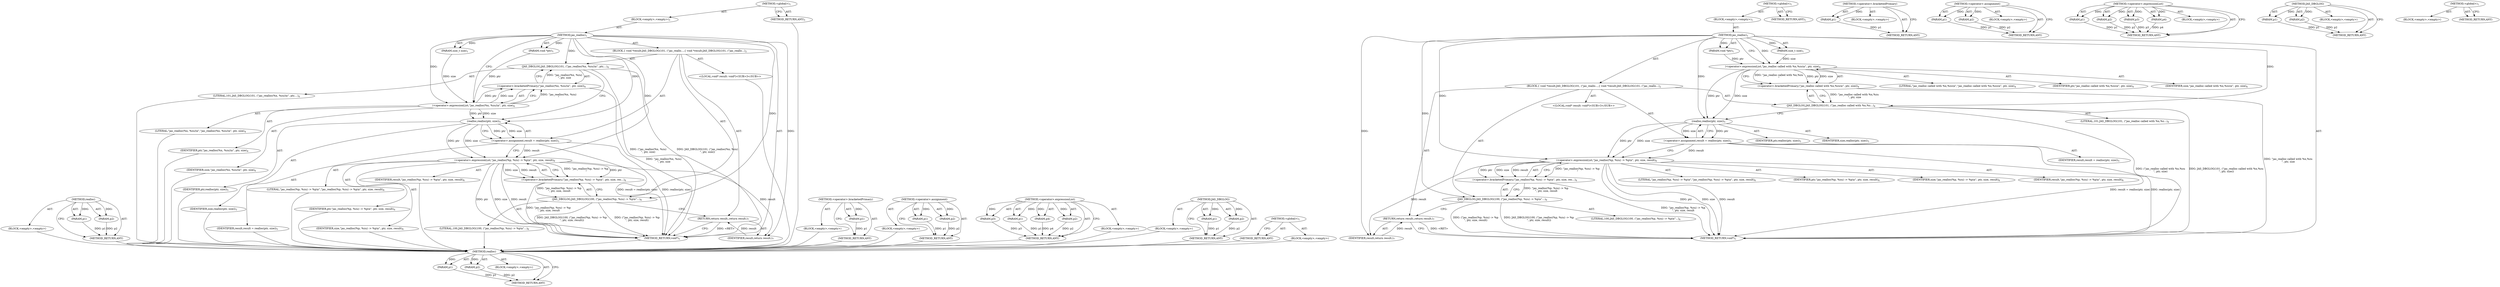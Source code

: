 digraph "&lt;global&gt;" {
vulnerable_81 [label=<(METHOD,realloc)>];
vulnerable_82 [label=<(PARAM,p1)>];
vulnerable_83 [label=<(PARAM,p2)>];
vulnerable_84 [label=<(BLOCK,&lt;empty&gt;,&lt;empty&gt;)>];
vulnerable_85 [label=<(METHOD_RETURN,ANY)>];
vulnerable_6 [label=<(METHOD,&lt;global&gt;)<SUB>1</SUB>>];
vulnerable_7 [label=<(BLOCK,&lt;empty&gt;,&lt;empty&gt;)<SUB>1</SUB>>];
vulnerable_8 [label=<(METHOD,jas_realloc)<SUB>1</SUB>>];
vulnerable_9 [label=<(PARAM,void *ptr)<SUB>1</SUB>>];
vulnerable_10 [label=<(PARAM,size_t size)<SUB>1</SUB>>];
vulnerable_11 [label=<(BLOCK,{
 	void *result;
	JAS_DBGLOG(101, (&quot;jas_reallo...,{
 	void *result;
	JAS_DBGLOG(101, (&quot;jas_reallo...)<SUB>2</SUB>>];
vulnerable_12 [label="<(LOCAL,void* result: void*)<SUB>3</SUB>>"];
vulnerable_13 [label=<(JAS_DBGLOG,JAS_DBGLOG(101, (&quot;jas_realloc called with %x,%z...)<SUB>4</SUB>>];
vulnerable_14 [label=<(LITERAL,101,JAS_DBGLOG(101, (&quot;jas_realloc called with %x,%z...)<SUB>4</SUB>>];
vulnerable_15 [label=<(&lt;operator&gt;.bracketedPrimary,(&quot;jas_realloc called with %x,%zu\n&quot;, ptr, size))<SUB>4</SUB>>];
vulnerable_16 [label=<(&lt;operator&gt;.expressionList,&quot;jas_realloc called with %x,%zu\n&quot;, ptr, size)<SUB>4</SUB>>];
vulnerable_17 [label=<(LITERAL,&quot;jas_realloc called with %x,%zu\n&quot;,&quot;jas_realloc called with %x,%zu\n&quot;, ptr, size)<SUB>4</SUB>>];
vulnerable_18 [label=<(IDENTIFIER,ptr,&quot;jas_realloc called with %x,%zu\n&quot;, ptr, size)<SUB>4</SUB>>];
vulnerable_19 [label=<(IDENTIFIER,size,&quot;jas_realloc called with %x,%zu\n&quot;, ptr, size)<SUB>4</SUB>>];
vulnerable_20 [label=<(&lt;operator&gt;.assignment,result = realloc(ptr, size))<SUB>5</SUB>>];
vulnerable_21 [label=<(IDENTIFIER,result,result = realloc(ptr, size))<SUB>5</SUB>>];
vulnerable_22 [label=<(realloc,realloc(ptr, size))<SUB>5</SUB>>];
vulnerable_23 [label=<(IDENTIFIER,ptr,realloc(ptr, size))<SUB>5</SUB>>];
vulnerable_24 [label=<(IDENTIFIER,size,realloc(ptr, size))<SUB>5</SUB>>];
vulnerable_25 [label=<(JAS_DBGLOG,JAS_DBGLOG(100, (&quot;jas_realloc(%p, %zu) -&gt; %p\n&quot;...)<SUB>6</SUB>>];
vulnerable_26 [label=<(LITERAL,100,JAS_DBGLOG(100, (&quot;jas_realloc(%p, %zu) -&gt; %p\n&quot;...)<SUB>6</SUB>>];
vulnerable_27 [label=<(&lt;operator&gt;.bracketedPrimary,(&quot;jas_realloc(%p, %zu) -&gt; %p\n&quot;, ptr, size, res...)<SUB>6</SUB>>];
vulnerable_28 [label=<(&lt;operator&gt;.expressionList,&quot;jas_realloc(%p, %zu) -&gt; %p\n&quot;, ptr, size, result)<SUB>6</SUB>>];
vulnerable_29 [label=<(LITERAL,&quot;jas_realloc(%p, %zu) -&gt; %p\n&quot;,&quot;jas_realloc(%p, %zu) -&gt; %p\n&quot;, ptr, size, result)<SUB>6</SUB>>];
vulnerable_30 [label=<(IDENTIFIER,ptr,&quot;jas_realloc(%p, %zu) -&gt; %p\n&quot;, ptr, size, result)<SUB>6</SUB>>];
vulnerable_31 [label=<(IDENTIFIER,size,&quot;jas_realloc(%p, %zu) -&gt; %p\n&quot;, ptr, size, result)<SUB>6</SUB>>];
vulnerable_32 [label=<(IDENTIFIER,result,&quot;jas_realloc(%p, %zu) -&gt; %p\n&quot;, ptr, size, result)<SUB>6</SUB>>];
vulnerable_33 [label=<(RETURN,return result;,return result;)<SUB>7</SUB>>];
vulnerable_34 [label=<(IDENTIFIER,result,return result;)<SUB>7</SUB>>];
vulnerable_35 [label=<(METHOD_RETURN,void*)<SUB>1</SUB>>];
vulnerable_37 [label=<(METHOD_RETURN,ANY)<SUB>1</SUB>>];
vulnerable_65 [label=<(METHOD,&lt;operator&gt;.bracketedPrimary)>];
vulnerable_66 [label=<(PARAM,p1)>];
vulnerable_67 [label=<(BLOCK,&lt;empty&gt;,&lt;empty&gt;)>];
vulnerable_68 [label=<(METHOD_RETURN,ANY)>];
vulnerable_76 [label=<(METHOD,&lt;operator&gt;.assignment)>];
vulnerable_77 [label=<(PARAM,p1)>];
vulnerable_78 [label=<(PARAM,p2)>];
vulnerable_79 [label=<(BLOCK,&lt;empty&gt;,&lt;empty&gt;)>];
vulnerable_80 [label=<(METHOD_RETURN,ANY)>];
vulnerable_69 [label=<(METHOD,&lt;operator&gt;.expressionList)>];
vulnerable_70 [label=<(PARAM,p1)>];
vulnerable_71 [label=<(PARAM,p2)>];
vulnerable_72 [label=<(PARAM,p3)>];
vulnerable_73 [label=<(PARAM,p4)>];
vulnerable_74 [label=<(BLOCK,&lt;empty&gt;,&lt;empty&gt;)>];
vulnerable_75 [label=<(METHOD_RETURN,ANY)>];
vulnerable_60 [label=<(METHOD,JAS_DBGLOG)>];
vulnerable_61 [label=<(PARAM,p1)>];
vulnerable_62 [label=<(PARAM,p2)>];
vulnerable_63 [label=<(BLOCK,&lt;empty&gt;,&lt;empty&gt;)>];
vulnerable_64 [label=<(METHOD_RETURN,ANY)>];
vulnerable_54 [label=<(METHOD,&lt;global&gt;)<SUB>1</SUB>>];
vulnerable_55 [label=<(BLOCK,&lt;empty&gt;,&lt;empty&gt;)>];
vulnerable_56 [label=<(METHOD_RETURN,ANY)>];
fixed_81 [label=<(METHOD,realloc)>];
fixed_82 [label=<(PARAM,p1)>];
fixed_83 [label=<(PARAM,p2)>];
fixed_84 [label=<(BLOCK,&lt;empty&gt;,&lt;empty&gt;)>];
fixed_85 [label=<(METHOD_RETURN,ANY)>];
fixed_6 [label=<(METHOD,&lt;global&gt;)<SUB>1</SUB>>];
fixed_7 [label=<(BLOCK,&lt;empty&gt;,&lt;empty&gt;)<SUB>1</SUB>>];
fixed_8 [label=<(METHOD,jas_realloc)<SUB>1</SUB>>];
fixed_9 [label=<(PARAM,void *ptr)<SUB>1</SUB>>];
fixed_10 [label=<(PARAM,size_t size)<SUB>1</SUB>>];
fixed_11 [label=<(BLOCK,{
 	void *result;
	JAS_DBGLOG(101, (&quot;jas_reallo...,{
 	void *result;
	JAS_DBGLOG(101, (&quot;jas_reallo...)<SUB>2</SUB>>];
fixed_12 [label="<(LOCAL,void* result: void*)<SUB>3</SUB>>"];
fixed_13 [label=<(JAS_DBGLOG,JAS_DBGLOG(101, (&quot;jas_realloc(%x, %zu)\n&quot;, ptr,...)<SUB>4</SUB>>];
fixed_14 [label=<(LITERAL,101,JAS_DBGLOG(101, (&quot;jas_realloc(%x, %zu)\n&quot;, ptr,...)<SUB>4</SUB>>];
fixed_15 [label=<(&lt;operator&gt;.bracketedPrimary,(&quot;jas_realloc(%x, %zu)\n&quot;, ptr, size))<SUB>4</SUB>>];
fixed_16 [label=<(&lt;operator&gt;.expressionList,&quot;jas_realloc(%x, %zu)\n&quot;, ptr, size)<SUB>4</SUB>>];
fixed_17 [label=<(LITERAL,&quot;jas_realloc(%x, %zu)\n&quot;,&quot;jas_realloc(%x, %zu)\n&quot;, ptr, size)<SUB>4</SUB>>];
fixed_18 [label=<(IDENTIFIER,ptr,&quot;jas_realloc(%x, %zu)\n&quot;, ptr, size)<SUB>4</SUB>>];
fixed_19 [label=<(IDENTIFIER,size,&quot;jas_realloc(%x, %zu)\n&quot;, ptr, size)<SUB>4</SUB>>];
fixed_20 [label=<(&lt;operator&gt;.assignment,result = realloc(ptr, size))<SUB>5</SUB>>];
fixed_21 [label=<(IDENTIFIER,result,result = realloc(ptr, size))<SUB>5</SUB>>];
fixed_22 [label=<(realloc,realloc(ptr, size))<SUB>5</SUB>>];
fixed_23 [label=<(IDENTIFIER,ptr,realloc(ptr, size))<SUB>5</SUB>>];
fixed_24 [label=<(IDENTIFIER,size,realloc(ptr, size))<SUB>5</SUB>>];
fixed_25 [label=<(JAS_DBGLOG,JAS_DBGLOG(100, (&quot;jas_realloc(%p, %zu) -&gt; %p\n&quot;...)<SUB>6</SUB>>];
fixed_26 [label=<(LITERAL,100,JAS_DBGLOG(100, (&quot;jas_realloc(%p, %zu) -&gt; %p\n&quot;...)<SUB>6</SUB>>];
fixed_27 [label=<(&lt;operator&gt;.bracketedPrimary,(&quot;jas_realloc(%p, %zu) -&gt; %p\n&quot;, ptr, size, res...)<SUB>6</SUB>>];
fixed_28 [label=<(&lt;operator&gt;.expressionList,&quot;jas_realloc(%p, %zu) -&gt; %p\n&quot;, ptr, size, result)<SUB>6</SUB>>];
fixed_29 [label=<(LITERAL,&quot;jas_realloc(%p, %zu) -&gt; %p\n&quot;,&quot;jas_realloc(%p, %zu) -&gt; %p\n&quot;, ptr, size, result)<SUB>6</SUB>>];
fixed_30 [label=<(IDENTIFIER,ptr,&quot;jas_realloc(%p, %zu) -&gt; %p\n&quot;, ptr, size, result)<SUB>6</SUB>>];
fixed_31 [label=<(IDENTIFIER,size,&quot;jas_realloc(%p, %zu) -&gt; %p\n&quot;, ptr, size, result)<SUB>6</SUB>>];
fixed_32 [label=<(IDENTIFIER,result,&quot;jas_realloc(%p, %zu) -&gt; %p\n&quot;, ptr, size, result)<SUB>6</SUB>>];
fixed_33 [label=<(RETURN,return result;,return result;)<SUB>7</SUB>>];
fixed_34 [label=<(IDENTIFIER,result,return result;)<SUB>7</SUB>>];
fixed_35 [label=<(METHOD_RETURN,void*)<SUB>1</SUB>>];
fixed_37 [label=<(METHOD_RETURN,ANY)<SUB>1</SUB>>];
fixed_65 [label=<(METHOD,&lt;operator&gt;.bracketedPrimary)>];
fixed_66 [label=<(PARAM,p1)>];
fixed_67 [label=<(BLOCK,&lt;empty&gt;,&lt;empty&gt;)>];
fixed_68 [label=<(METHOD_RETURN,ANY)>];
fixed_76 [label=<(METHOD,&lt;operator&gt;.assignment)>];
fixed_77 [label=<(PARAM,p1)>];
fixed_78 [label=<(PARAM,p2)>];
fixed_79 [label=<(BLOCK,&lt;empty&gt;,&lt;empty&gt;)>];
fixed_80 [label=<(METHOD_RETURN,ANY)>];
fixed_69 [label=<(METHOD,&lt;operator&gt;.expressionList)>];
fixed_70 [label=<(PARAM,p1)>];
fixed_71 [label=<(PARAM,p2)>];
fixed_72 [label=<(PARAM,p3)>];
fixed_73 [label=<(PARAM,p4)>];
fixed_74 [label=<(BLOCK,&lt;empty&gt;,&lt;empty&gt;)>];
fixed_75 [label=<(METHOD_RETURN,ANY)>];
fixed_60 [label=<(METHOD,JAS_DBGLOG)>];
fixed_61 [label=<(PARAM,p1)>];
fixed_62 [label=<(PARAM,p2)>];
fixed_63 [label=<(BLOCK,&lt;empty&gt;,&lt;empty&gt;)>];
fixed_64 [label=<(METHOD_RETURN,ANY)>];
fixed_54 [label=<(METHOD,&lt;global&gt;)<SUB>1</SUB>>];
fixed_55 [label=<(BLOCK,&lt;empty&gt;,&lt;empty&gt;)>];
fixed_56 [label=<(METHOD_RETURN,ANY)>];
vulnerable_81 -> vulnerable_82  [key=0, label="AST: "];
vulnerable_81 -> vulnerable_82  [key=1, label="DDG: "];
vulnerable_81 -> vulnerable_84  [key=0, label="AST: "];
vulnerable_81 -> vulnerable_83  [key=0, label="AST: "];
vulnerable_81 -> vulnerable_83  [key=1, label="DDG: "];
vulnerable_81 -> vulnerable_85  [key=0, label="AST: "];
vulnerable_81 -> vulnerable_85  [key=1, label="CFG: "];
vulnerable_82 -> vulnerable_85  [key=0, label="DDG: p1"];
vulnerable_83 -> vulnerable_85  [key=0, label="DDG: p2"];
vulnerable_6 -> vulnerable_7  [key=0, label="AST: "];
vulnerable_6 -> vulnerable_37  [key=0, label="AST: "];
vulnerable_6 -> vulnerable_37  [key=1, label="CFG: "];
vulnerable_7 -> vulnerable_8  [key=0, label="AST: "];
vulnerable_8 -> vulnerable_9  [key=0, label="AST: "];
vulnerable_8 -> vulnerable_9  [key=1, label="DDG: "];
vulnerable_8 -> vulnerable_10  [key=0, label="AST: "];
vulnerable_8 -> vulnerable_10  [key=1, label="DDG: "];
vulnerable_8 -> vulnerable_11  [key=0, label="AST: "];
vulnerable_8 -> vulnerable_35  [key=0, label="AST: "];
vulnerable_8 -> vulnerable_16  [key=0, label="CFG: "];
vulnerable_8 -> vulnerable_16  [key=1, label="DDG: "];
vulnerable_8 -> vulnerable_13  [key=0, label="DDG: "];
vulnerable_8 -> vulnerable_25  [key=0, label="DDG: "];
vulnerable_8 -> vulnerable_34  [key=0, label="DDG: "];
vulnerable_8 -> vulnerable_22  [key=0, label="DDG: "];
vulnerable_8 -> vulnerable_28  [key=0, label="DDG: "];
vulnerable_9 -> vulnerable_16  [key=0, label="DDG: ptr"];
vulnerable_10 -> vulnerable_16  [key=0, label="DDG: size"];
vulnerable_11 -> vulnerable_12  [key=0, label="AST: "];
vulnerable_11 -> vulnerable_13  [key=0, label="AST: "];
vulnerable_11 -> vulnerable_20  [key=0, label="AST: "];
vulnerable_11 -> vulnerable_25  [key=0, label="AST: "];
vulnerable_11 -> vulnerable_33  [key=0, label="AST: "];
vulnerable_13 -> vulnerable_14  [key=0, label="AST: "];
vulnerable_13 -> vulnerable_15  [key=0, label="AST: "];
vulnerable_13 -> vulnerable_22  [key=0, label="CFG: "];
vulnerable_13 -> vulnerable_35  [key=0, label="DDG: (&quot;jas_realloc called with %x,%zu\n&quot;, ptr, size)"];
vulnerable_13 -> vulnerable_35  [key=1, label="DDG: JAS_DBGLOG(101, (&quot;jas_realloc called with %x,%zu\n&quot;, ptr, size))"];
vulnerable_15 -> vulnerable_16  [key=0, label="AST: "];
vulnerable_15 -> vulnerable_13  [key=0, label="CFG: "];
vulnerable_15 -> vulnerable_13  [key=1, label="DDG: &quot;jas_realloc called with %x,%zu\n&quot;, ptr, size"];
vulnerable_15 -> vulnerable_35  [key=0, label="DDG: &quot;jas_realloc called with %x,%zu\n&quot;, ptr, size"];
vulnerable_16 -> vulnerable_17  [key=0, label="AST: "];
vulnerable_16 -> vulnerable_18  [key=0, label="AST: "];
vulnerable_16 -> vulnerable_19  [key=0, label="AST: "];
vulnerable_16 -> vulnerable_15  [key=0, label="CFG: "];
vulnerable_16 -> vulnerable_15  [key=1, label="DDG: &quot;jas_realloc called with %x,%zu\n&quot;"];
vulnerable_16 -> vulnerable_15  [key=2, label="DDG: ptr"];
vulnerable_16 -> vulnerable_15  [key=3, label="DDG: size"];
vulnerable_16 -> vulnerable_22  [key=0, label="DDG: ptr"];
vulnerable_16 -> vulnerable_22  [key=1, label="DDG: size"];
vulnerable_20 -> vulnerable_21  [key=0, label="AST: "];
vulnerable_20 -> vulnerable_22  [key=0, label="AST: "];
vulnerable_20 -> vulnerable_28  [key=0, label="CFG: "];
vulnerable_20 -> vulnerable_28  [key=1, label="DDG: result"];
vulnerable_20 -> vulnerable_35  [key=0, label="DDG: realloc(ptr, size)"];
vulnerable_20 -> vulnerable_35  [key=1, label="DDG: result = realloc(ptr, size)"];
vulnerable_22 -> vulnerable_23  [key=0, label="AST: "];
vulnerable_22 -> vulnerable_24  [key=0, label="AST: "];
vulnerable_22 -> vulnerable_20  [key=0, label="CFG: "];
vulnerable_22 -> vulnerable_20  [key=1, label="DDG: ptr"];
vulnerable_22 -> vulnerable_20  [key=2, label="DDG: size"];
vulnerable_22 -> vulnerable_28  [key=0, label="DDG: ptr"];
vulnerable_22 -> vulnerable_28  [key=1, label="DDG: size"];
vulnerable_25 -> vulnerable_26  [key=0, label="AST: "];
vulnerable_25 -> vulnerable_27  [key=0, label="AST: "];
vulnerable_25 -> vulnerable_33  [key=0, label="CFG: "];
vulnerable_25 -> vulnerable_35  [key=0, label="DDG: (&quot;jas_realloc(%p, %zu) -&gt; %p\n&quot;, ptr, size, result)"];
vulnerable_25 -> vulnerable_35  [key=1, label="DDG: JAS_DBGLOG(100, (&quot;jas_realloc(%p, %zu) -&gt; %p\n&quot;, ptr, size, result))"];
vulnerable_27 -> vulnerable_28  [key=0, label="AST: "];
vulnerable_27 -> vulnerable_25  [key=0, label="CFG: "];
vulnerable_27 -> vulnerable_25  [key=1, label="DDG: &quot;jas_realloc(%p, %zu) -&gt; %p\n&quot;, ptr, size, result"];
vulnerable_27 -> vulnerable_35  [key=0, label="DDG: &quot;jas_realloc(%p, %zu) -&gt; %p\n&quot;, ptr, size, result"];
vulnerable_28 -> vulnerable_29  [key=0, label="AST: "];
vulnerable_28 -> vulnerable_30  [key=0, label="AST: "];
vulnerable_28 -> vulnerable_31  [key=0, label="AST: "];
vulnerable_28 -> vulnerable_32  [key=0, label="AST: "];
vulnerable_28 -> vulnerable_27  [key=0, label="CFG: "];
vulnerable_28 -> vulnerable_27  [key=1, label="DDG: &quot;jas_realloc(%p, %zu) -&gt; %p\n&quot;"];
vulnerable_28 -> vulnerable_27  [key=2, label="DDG: ptr"];
vulnerable_28 -> vulnerable_27  [key=3, label="DDG: size"];
vulnerable_28 -> vulnerable_27  [key=4, label="DDG: result"];
vulnerable_28 -> vulnerable_35  [key=0, label="DDG: ptr"];
vulnerable_28 -> vulnerable_35  [key=1, label="DDG: size"];
vulnerable_28 -> vulnerable_35  [key=2, label="DDG: result"];
vulnerable_28 -> vulnerable_34  [key=0, label="DDG: result"];
vulnerable_33 -> vulnerable_34  [key=0, label="AST: "];
vulnerable_33 -> vulnerable_35  [key=0, label="CFG: "];
vulnerable_33 -> vulnerable_35  [key=1, label="DDG: &lt;RET&gt;"];
vulnerable_34 -> vulnerable_33  [key=0, label="DDG: result"];
vulnerable_65 -> vulnerable_66  [key=0, label="AST: "];
vulnerable_65 -> vulnerable_66  [key=1, label="DDG: "];
vulnerable_65 -> vulnerable_67  [key=0, label="AST: "];
vulnerable_65 -> vulnerable_68  [key=0, label="AST: "];
vulnerable_65 -> vulnerable_68  [key=1, label="CFG: "];
vulnerable_66 -> vulnerable_68  [key=0, label="DDG: p1"];
vulnerable_76 -> vulnerable_77  [key=0, label="AST: "];
vulnerable_76 -> vulnerable_77  [key=1, label="DDG: "];
vulnerable_76 -> vulnerable_79  [key=0, label="AST: "];
vulnerable_76 -> vulnerable_78  [key=0, label="AST: "];
vulnerable_76 -> vulnerable_78  [key=1, label="DDG: "];
vulnerable_76 -> vulnerable_80  [key=0, label="AST: "];
vulnerable_76 -> vulnerable_80  [key=1, label="CFG: "];
vulnerable_77 -> vulnerable_80  [key=0, label="DDG: p1"];
vulnerable_78 -> vulnerable_80  [key=0, label="DDG: p2"];
vulnerable_69 -> vulnerable_70  [key=0, label="AST: "];
vulnerable_69 -> vulnerable_70  [key=1, label="DDG: "];
vulnerable_69 -> vulnerable_74  [key=0, label="AST: "];
vulnerable_69 -> vulnerable_71  [key=0, label="AST: "];
vulnerable_69 -> vulnerable_71  [key=1, label="DDG: "];
vulnerable_69 -> vulnerable_75  [key=0, label="AST: "];
vulnerable_69 -> vulnerable_75  [key=1, label="CFG: "];
vulnerable_69 -> vulnerable_72  [key=0, label="AST: "];
vulnerable_69 -> vulnerable_72  [key=1, label="DDG: "];
vulnerable_69 -> vulnerable_73  [key=0, label="AST: "];
vulnerable_69 -> vulnerable_73  [key=1, label="DDG: "];
vulnerable_70 -> vulnerable_75  [key=0, label="DDG: p1"];
vulnerable_71 -> vulnerable_75  [key=0, label="DDG: p2"];
vulnerable_72 -> vulnerable_75  [key=0, label="DDG: p3"];
vulnerable_73 -> vulnerable_75  [key=0, label="DDG: p4"];
vulnerable_60 -> vulnerable_61  [key=0, label="AST: "];
vulnerable_60 -> vulnerable_61  [key=1, label="DDG: "];
vulnerable_60 -> vulnerable_63  [key=0, label="AST: "];
vulnerable_60 -> vulnerable_62  [key=0, label="AST: "];
vulnerable_60 -> vulnerable_62  [key=1, label="DDG: "];
vulnerable_60 -> vulnerable_64  [key=0, label="AST: "];
vulnerable_60 -> vulnerable_64  [key=1, label="CFG: "];
vulnerable_61 -> vulnerable_64  [key=0, label="DDG: p1"];
vulnerable_62 -> vulnerable_64  [key=0, label="DDG: p2"];
vulnerable_54 -> vulnerable_55  [key=0, label="AST: "];
vulnerable_54 -> vulnerable_56  [key=0, label="AST: "];
vulnerable_54 -> vulnerable_56  [key=1, label="CFG: "];
fixed_81 -> fixed_82  [key=0, label="AST: "];
fixed_81 -> fixed_82  [key=1, label="DDG: "];
fixed_81 -> fixed_84  [key=0, label="AST: "];
fixed_81 -> fixed_83  [key=0, label="AST: "];
fixed_81 -> fixed_83  [key=1, label="DDG: "];
fixed_81 -> fixed_85  [key=0, label="AST: "];
fixed_81 -> fixed_85  [key=1, label="CFG: "];
fixed_82 -> fixed_85  [key=0, label="DDG: p1"];
fixed_83 -> fixed_85  [key=0, label="DDG: p2"];
fixed_84 -> vulnerable_81  [key=0];
fixed_85 -> vulnerable_81  [key=0];
fixed_6 -> fixed_7  [key=0, label="AST: "];
fixed_6 -> fixed_37  [key=0, label="AST: "];
fixed_6 -> fixed_37  [key=1, label="CFG: "];
fixed_7 -> fixed_8  [key=0, label="AST: "];
fixed_8 -> fixed_9  [key=0, label="AST: "];
fixed_8 -> fixed_9  [key=1, label="DDG: "];
fixed_8 -> fixed_10  [key=0, label="AST: "];
fixed_8 -> fixed_10  [key=1, label="DDG: "];
fixed_8 -> fixed_11  [key=0, label="AST: "];
fixed_8 -> fixed_35  [key=0, label="AST: "];
fixed_8 -> fixed_16  [key=0, label="CFG: "];
fixed_8 -> fixed_16  [key=1, label="DDG: "];
fixed_8 -> fixed_13  [key=0, label="DDG: "];
fixed_8 -> fixed_25  [key=0, label="DDG: "];
fixed_8 -> fixed_34  [key=0, label="DDG: "];
fixed_8 -> fixed_22  [key=0, label="DDG: "];
fixed_8 -> fixed_28  [key=0, label="DDG: "];
fixed_9 -> fixed_16  [key=0, label="DDG: ptr"];
fixed_10 -> fixed_16  [key=0, label="DDG: size"];
fixed_11 -> fixed_12  [key=0, label="AST: "];
fixed_11 -> fixed_13  [key=0, label="AST: "];
fixed_11 -> fixed_20  [key=0, label="AST: "];
fixed_11 -> fixed_25  [key=0, label="AST: "];
fixed_11 -> fixed_33  [key=0, label="AST: "];
fixed_12 -> vulnerable_81  [key=0];
fixed_13 -> fixed_14  [key=0, label="AST: "];
fixed_13 -> fixed_15  [key=0, label="AST: "];
fixed_13 -> fixed_22  [key=0, label="CFG: "];
fixed_13 -> fixed_35  [key=0, label="DDG: (&quot;jas_realloc(%x, %zu)\n&quot;, ptr, size)"];
fixed_13 -> fixed_35  [key=1, label="DDG: JAS_DBGLOG(101, (&quot;jas_realloc(%x, %zu)\n&quot;, ptr, size))"];
fixed_14 -> vulnerable_81  [key=0];
fixed_15 -> fixed_16  [key=0, label="AST: "];
fixed_15 -> fixed_13  [key=0, label="CFG: "];
fixed_15 -> fixed_13  [key=1, label="DDG: &quot;jas_realloc(%x, %zu)\n&quot;, ptr, size"];
fixed_15 -> fixed_35  [key=0, label="DDG: &quot;jas_realloc(%x, %zu)\n&quot;, ptr, size"];
fixed_16 -> fixed_17  [key=0, label="AST: "];
fixed_16 -> fixed_18  [key=0, label="AST: "];
fixed_16 -> fixed_19  [key=0, label="AST: "];
fixed_16 -> fixed_15  [key=0, label="CFG: "];
fixed_16 -> fixed_15  [key=1, label="DDG: &quot;jas_realloc(%x, %zu)\n&quot;"];
fixed_16 -> fixed_15  [key=2, label="DDG: ptr"];
fixed_16 -> fixed_15  [key=3, label="DDG: size"];
fixed_16 -> fixed_22  [key=0, label="DDG: ptr"];
fixed_16 -> fixed_22  [key=1, label="DDG: size"];
fixed_17 -> vulnerable_81  [key=0];
fixed_18 -> vulnerable_81  [key=0];
fixed_19 -> vulnerable_81  [key=0];
fixed_20 -> fixed_21  [key=0, label="AST: "];
fixed_20 -> fixed_22  [key=0, label="AST: "];
fixed_20 -> fixed_28  [key=0, label="CFG: "];
fixed_20 -> fixed_28  [key=1, label="DDG: result"];
fixed_20 -> fixed_35  [key=0, label="DDG: realloc(ptr, size)"];
fixed_20 -> fixed_35  [key=1, label="DDG: result = realloc(ptr, size)"];
fixed_21 -> vulnerable_81  [key=0];
fixed_22 -> fixed_23  [key=0, label="AST: "];
fixed_22 -> fixed_24  [key=0, label="AST: "];
fixed_22 -> fixed_20  [key=0, label="CFG: "];
fixed_22 -> fixed_20  [key=1, label="DDG: ptr"];
fixed_22 -> fixed_20  [key=2, label="DDG: size"];
fixed_22 -> fixed_28  [key=0, label="DDG: ptr"];
fixed_22 -> fixed_28  [key=1, label="DDG: size"];
fixed_23 -> vulnerable_81  [key=0];
fixed_24 -> vulnerable_81  [key=0];
fixed_25 -> fixed_26  [key=0, label="AST: "];
fixed_25 -> fixed_27  [key=0, label="AST: "];
fixed_25 -> fixed_33  [key=0, label="CFG: "];
fixed_25 -> fixed_35  [key=0, label="DDG: (&quot;jas_realloc(%p, %zu) -&gt; %p\n&quot;, ptr, size, result)"];
fixed_25 -> fixed_35  [key=1, label="DDG: JAS_DBGLOG(100, (&quot;jas_realloc(%p, %zu) -&gt; %p\n&quot;, ptr, size, result))"];
fixed_26 -> vulnerable_81  [key=0];
fixed_27 -> fixed_28  [key=0, label="AST: "];
fixed_27 -> fixed_25  [key=0, label="CFG: "];
fixed_27 -> fixed_25  [key=1, label="DDG: &quot;jas_realloc(%p, %zu) -&gt; %p\n&quot;, ptr, size, result"];
fixed_27 -> fixed_35  [key=0, label="DDG: &quot;jas_realloc(%p, %zu) -&gt; %p\n&quot;, ptr, size, result"];
fixed_28 -> fixed_29  [key=0, label="AST: "];
fixed_28 -> fixed_30  [key=0, label="AST: "];
fixed_28 -> fixed_31  [key=0, label="AST: "];
fixed_28 -> fixed_32  [key=0, label="AST: "];
fixed_28 -> fixed_27  [key=0, label="CFG: "];
fixed_28 -> fixed_27  [key=1, label="DDG: &quot;jas_realloc(%p, %zu) -&gt; %p\n&quot;"];
fixed_28 -> fixed_27  [key=2, label="DDG: ptr"];
fixed_28 -> fixed_27  [key=3, label="DDG: size"];
fixed_28 -> fixed_27  [key=4, label="DDG: result"];
fixed_28 -> fixed_35  [key=0, label="DDG: ptr"];
fixed_28 -> fixed_35  [key=1, label="DDG: size"];
fixed_28 -> fixed_35  [key=2, label="DDG: result"];
fixed_28 -> fixed_34  [key=0, label="DDG: result"];
fixed_29 -> vulnerable_81  [key=0];
fixed_30 -> vulnerable_81  [key=0];
fixed_31 -> vulnerable_81  [key=0];
fixed_32 -> vulnerable_81  [key=0];
fixed_33 -> fixed_34  [key=0, label="AST: "];
fixed_33 -> fixed_35  [key=0, label="CFG: "];
fixed_33 -> fixed_35  [key=1, label="DDG: &lt;RET&gt;"];
fixed_34 -> fixed_33  [key=0, label="DDG: result"];
fixed_35 -> vulnerable_81  [key=0];
fixed_37 -> vulnerable_81  [key=0];
fixed_65 -> fixed_66  [key=0, label="AST: "];
fixed_65 -> fixed_66  [key=1, label="DDG: "];
fixed_65 -> fixed_67  [key=0, label="AST: "];
fixed_65 -> fixed_68  [key=0, label="AST: "];
fixed_65 -> fixed_68  [key=1, label="CFG: "];
fixed_66 -> fixed_68  [key=0, label="DDG: p1"];
fixed_67 -> vulnerable_81  [key=0];
fixed_68 -> vulnerable_81  [key=0];
fixed_76 -> fixed_77  [key=0, label="AST: "];
fixed_76 -> fixed_77  [key=1, label="DDG: "];
fixed_76 -> fixed_79  [key=0, label="AST: "];
fixed_76 -> fixed_78  [key=0, label="AST: "];
fixed_76 -> fixed_78  [key=1, label="DDG: "];
fixed_76 -> fixed_80  [key=0, label="AST: "];
fixed_76 -> fixed_80  [key=1, label="CFG: "];
fixed_77 -> fixed_80  [key=0, label="DDG: p1"];
fixed_78 -> fixed_80  [key=0, label="DDG: p2"];
fixed_79 -> vulnerable_81  [key=0];
fixed_80 -> vulnerable_81  [key=0];
fixed_69 -> fixed_70  [key=0, label="AST: "];
fixed_69 -> fixed_70  [key=1, label="DDG: "];
fixed_69 -> fixed_74  [key=0, label="AST: "];
fixed_69 -> fixed_71  [key=0, label="AST: "];
fixed_69 -> fixed_71  [key=1, label="DDG: "];
fixed_69 -> fixed_75  [key=0, label="AST: "];
fixed_69 -> fixed_75  [key=1, label="CFG: "];
fixed_69 -> fixed_72  [key=0, label="AST: "];
fixed_69 -> fixed_72  [key=1, label="DDG: "];
fixed_69 -> fixed_73  [key=0, label="AST: "];
fixed_69 -> fixed_73  [key=1, label="DDG: "];
fixed_70 -> fixed_75  [key=0, label="DDG: p1"];
fixed_71 -> fixed_75  [key=0, label="DDG: p2"];
fixed_72 -> fixed_75  [key=0, label="DDG: p3"];
fixed_73 -> fixed_75  [key=0, label="DDG: p4"];
fixed_74 -> vulnerable_81  [key=0];
fixed_75 -> vulnerable_81  [key=0];
fixed_60 -> fixed_61  [key=0, label="AST: "];
fixed_60 -> fixed_61  [key=1, label="DDG: "];
fixed_60 -> fixed_63  [key=0, label="AST: "];
fixed_60 -> fixed_62  [key=0, label="AST: "];
fixed_60 -> fixed_62  [key=1, label="DDG: "];
fixed_60 -> fixed_64  [key=0, label="AST: "];
fixed_60 -> fixed_64  [key=1, label="CFG: "];
fixed_61 -> fixed_64  [key=0, label="DDG: p1"];
fixed_62 -> fixed_64  [key=0, label="DDG: p2"];
fixed_63 -> vulnerable_81  [key=0];
fixed_64 -> vulnerable_81  [key=0];
fixed_54 -> fixed_55  [key=0, label="AST: "];
fixed_54 -> fixed_56  [key=0, label="AST: "];
fixed_54 -> fixed_56  [key=1, label="CFG: "];
fixed_55 -> vulnerable_81  [key=0];
fixed_56 -> vulnerable_81  [key=0];
}
